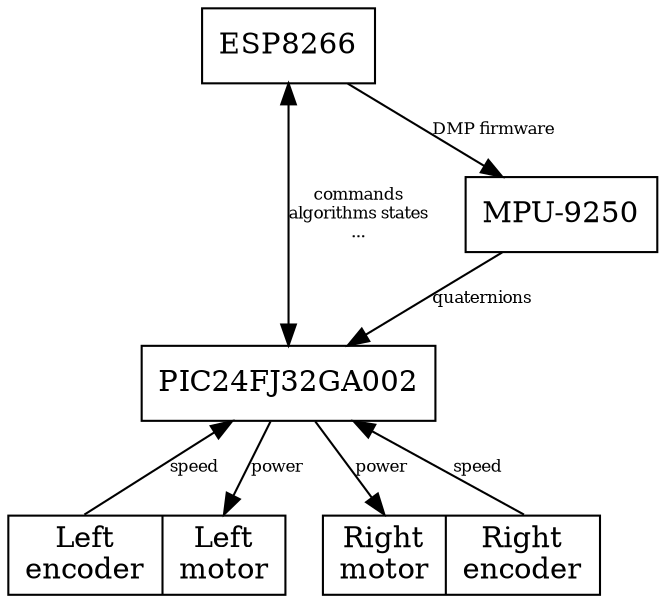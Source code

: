 digraph G {
    graph [splines=line];
    node [shape=box];
    edge [fontsize=8];

    PIC [label="PIC24FJ32GA002"];
	MPU [label="MPU-9250"];
	L_Motor[shape=record, label="<encoder>Left\nencoder|<motor>Left\nmotor"]
	R_Motor[shape=record, label="<motor>Right\nmotor|<encoder>Right\nencoder"]

    ESP8266 -> PIC [dir=both] [label="commands\nalgorithms states\n...", weight=2];
    MPU -> PIC [label="quaternions"];
	ESP8266 -> MPU [label="DMP firmware"];
	
	PIC -> R_Motor:motor [label=power];
	R_Motor:encoder -> PIC [label=speed];
	
	PIC -> L_Motor:motor [label=power];
	L_Motor:encoder -> PIC [label=speed];
}

